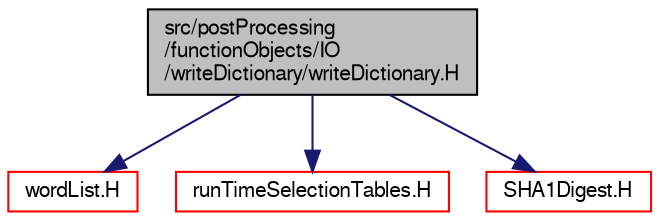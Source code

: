 digraph "src/postProcessing/functionObjects/IO/writeDictionary/writeDictionary.H"
{
  bgcolor="transparent";
  edge [fontname="FreeSans",fontsize="10",labelfontname="FreeSans",labelfontsize="10"];
  node [fontname="FreeSans",fontsize="10",shape=record];
  Node0 [label="src/postProcessing\l/functionObjects/IO\l/writeDictionary/writeDictionary.H",height=0.2,width=0.4,color="black", fillcolor="grey75", style="filled", fontcolor="black"];
  Node0 -> Node1 [color="midnightblue",fontsize="10",style="solid",fontname="FreeSans"];
  Node1 [label="wordList.H",height=0.2,width=0.4,color="red",URL="$a12623.html"];
  Node0 -> Node49 [color="midnightblue",fontsize="10",style="solid",fontname="FreeSans"];
  Node49 [label="runTimeSelectionTables.H",height=0.2,width=0.4,color="red",URL="$a09266.html",tooltip="Macros to ease declaration of run-time selection tables. "];
  Node0 -> Node61 [color="midnightblue",fontsize="10",style="solid",fontname="FreeSans"];
  Node61 [label="SHA1Digest.H",height=0.2,width=0.4,color="red",URL="$a12356.html"];
}
